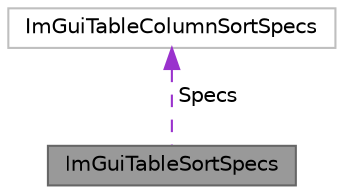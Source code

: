 digraph "ImGuiTableSortSpecs"
{
 // LATEX_PDF_SIZE
  bgcolor="transparent";
  edge [fontname=Helvetica,fontsize=10,labelfontname=Helvetica,labelfontsize=10];
  node [fontname=Helvetica,fontsize=10,shape=box,height=0.2,width=0.4];
  Node1 [label="ImGuiTableSortSpecs",height=0.2,width=0.4,color="gray40", fillcolor="grey60", style="filled", fontcolor="black",tooltip=" "];
  Node2 -> Node1 [dir="back",color="darkorchid3",style="dashed",label=" Specs" ];
  Node2 [label="ImGuiTableColumnSortSpecs",height=0.2,width=0.4,color="grey75", fillcolor="white", style="filled",URL="$struct_im_gui_table_column_sort_specs.html",tooltip=" "];
}
